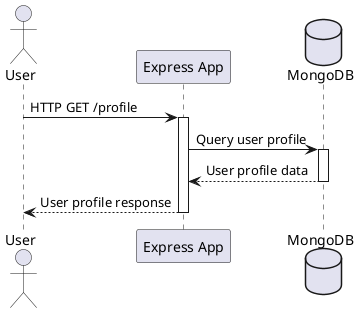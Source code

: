 @startuml
actor User
participant "Express App" as App
database MongoDB

User -> App: HTTP GET /profile
activate App
App -> MongoDB: Query user profile
activate MongoDB
MongoDB --> App: User profile data
deactivate MongoDB
App --> User: User profile response
deactivate App
@enduml
